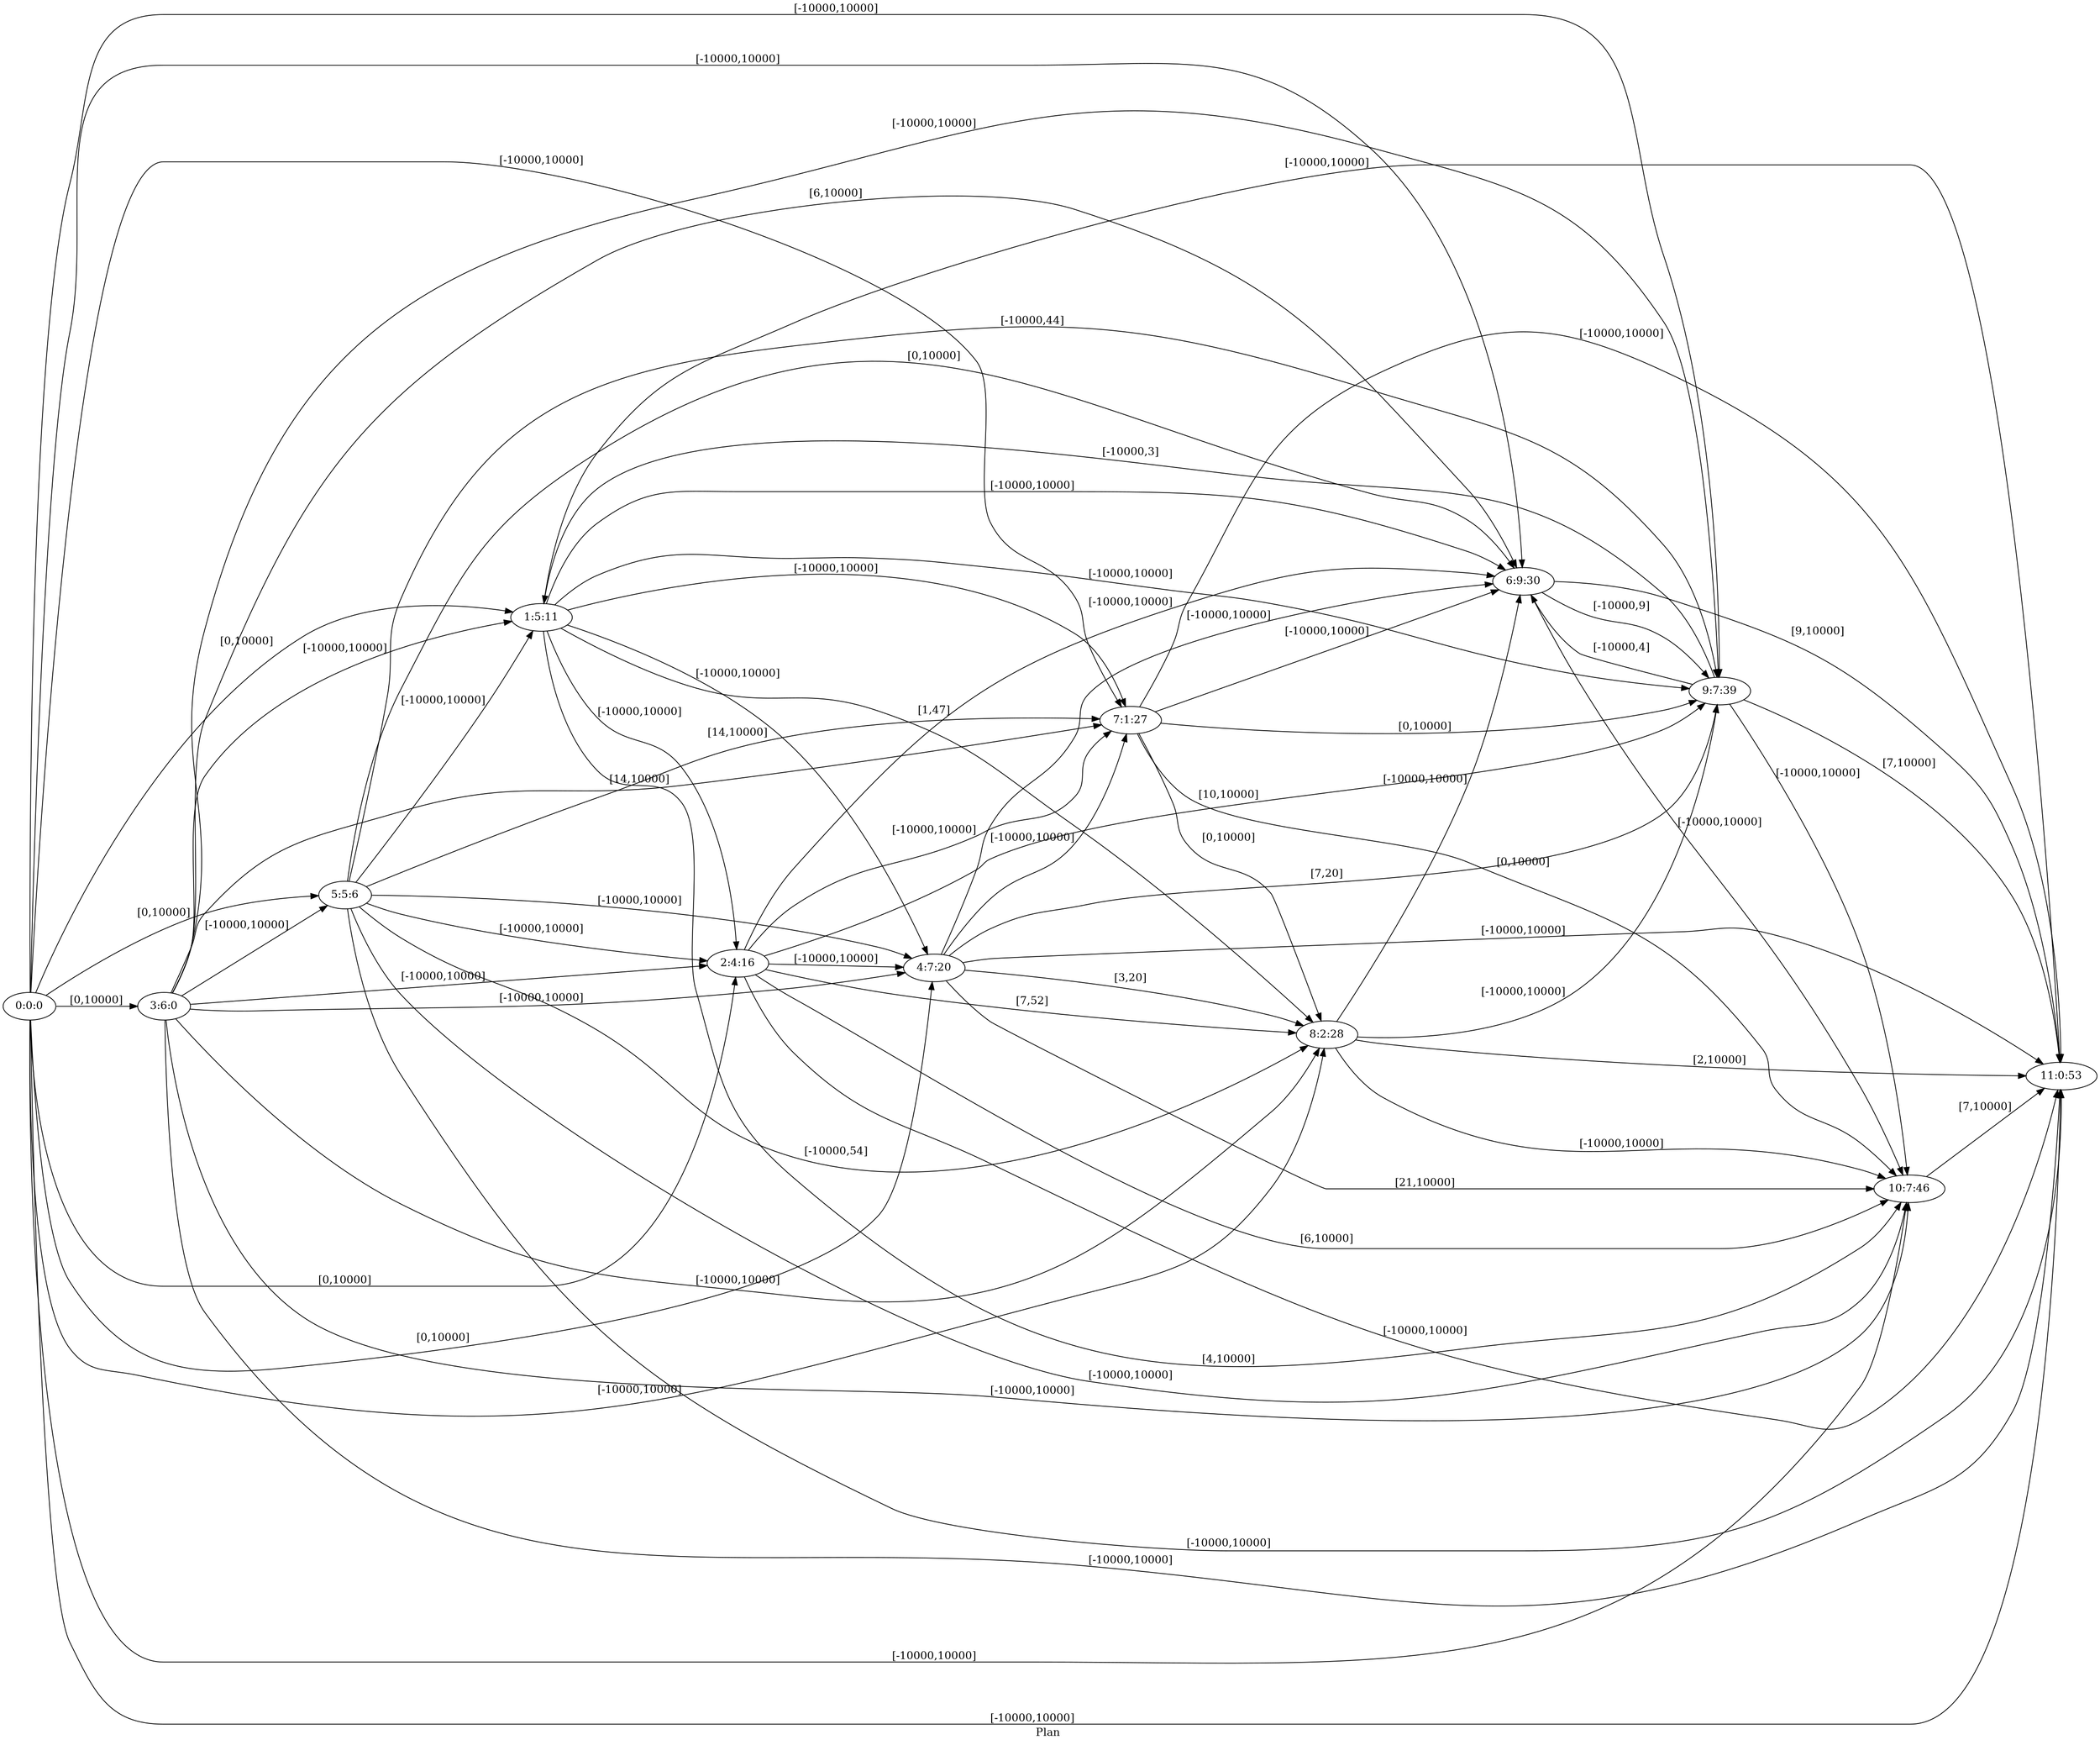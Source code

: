 digraph G {
 rankdir = LR;
 nodesep = .45; 
 size = 30;
label="Plan ";
 fldt = 0.415648;
"0:0:0"->"1:5:11"[ label = "[0,10000]"];
"0:0:0"->"2:4:16"[ label = "[0,10000]"];
"0:0:0"->"3:6:0"[ label = "[0,10000]"];
"0:0:0"->"4:7:20"[ label = "[0,10000]"];
"0:0:0"->"5:5:6"[ label = "[0,10000]"];
"0:0:0"->"6:9:30"[ label = "[-10000,10000]"];
"0:0:0"->"7:1:27"[ label = "[-10000,10000]"];
"0:0:0"->"8:2:28"[ label = "[-10000,10000]"];
"0:0:0"->"9:7:39"[ label = "[-10000,10000]"];
"0:0:0"->"10:7:46"[ label = "[-10000,10000]"];
"0:0:0"->"11:0:53"[ label = "[-10000,10000]"];
"1:5:11"->"2:4:16"[ label = "[-10000,10000]"];
"1:5:11"->"4:7:20"[ label = "[-10000,10000]"];
"1:5:11"->"6:9:30"[ label = "[-10000,10000]"];
"1:5:11"->"7:1:27"[ label = "[-10000,10000]"];
"1:5:11"->"8:2:28"[ label = "[1,47]"];
"1:5:11"->"9:7:39"[ label = "[-10000,10000]"];
"1:5:11"->"10:7:46"[ label = "[4,10000]"];
"1:5:11"->"11:0:53"[ label = "[-10000,10000]"];
"2:4:16"->"4:7:20"[ label = "[-10000,10000]"];
"2:4:16"->"6:9:30"[ label = "[-10000,10000]"];
"2:4:16"->"7:1:27"[ label = "[-10000,10000]"];
"2:4:16"->"8:2:28"[ label = "[7,52]"];
"2:4:16"->"9:7:39"[ label = "[10,10000]"];
"2:4:16"->"10:7:46"[ label = "[6,10000]"];
"2:4:16"->"11:0:53"[ label = "[-10000,10000]"];
"3:6:0"->"1:5:11"[ label = "[-10000,10000]"];
"3:6:0"->"2:4:16"[ label = "[-10000,10000]"];
"3:6:0"->"4:7:20"[ label = "[-10000,10000]"];
"3:6:0"->"5:5:6"[ label = "[-10000,10000]"];
"3:6:0"->"6:9:30"[ label = "[6,10000]"];
"3:6:0"->"7:1:27"[ label = "[14,10000]"];
"3:6:0"->"8:2:28"[ label = "[-10000,10000]"];
"3:6:0"->"9:7:39"[ label = "[-10000,10000]"];
"3:6:0"->"10:7:46"[ label = "[-10000,10000]"];
"3:6:0"->"11:0:53"[ label = "[-10000,10000]"];
"4:7:20"->"6:9:30"[ label = "[-10000,10000]"];
"4:7:20"->"7:1:27"[ label = "[-10000,10000]"];
"4:7:20"->"8:2:28"[ label = "[3,20]"];
"4:7:20"->"9:7:39"[ label = "[7,20]"];
"4:7:20"->"10:7:46"[ label = "[21,10000]"];
"4:7:20"->"11:0:53"[ label = "[-10000,10000]"];
"5:5:6"->"1:5:11"[ label = "[-10000,10000]"];
"5:5:6"->"2:4:16"[ label = "[-10000,10000]"];
"5:5:6"->"4:7:20"[ label = "[-10000,10000]"];
"5:5:6"->"6:9:30"[ label = "[0,10000]"];
"5:5:6"->"7:1:27"[ label = "[14,10000]"];
"5:5:6"->"8:2:28"[ label = "[-10000,54]"];
"5:5:6"->"9:7:39"[ label = "[-10000,44]"];
"5:5:6"->"10:7:46"[ label = "[-10000,10000]"];
"5:5:6"->"11:0:53"[ label = "[-10000,10000]"];
"6:9:30"->"9:7:39"[ label = "[-10000,9]"];
"6:9:30"->"10:7:46"[ label = "[-10000,10000]"];
"6:9:30"->"11:0:53"[ label = "[9,10000]"];
"7:1:27"->"6:9:30"[ label = "[-10000,10000]"];
"7:1:27"->"8:2:28"[ label = "[0,10000]"];
"7:1:27"->"9:7:39"[ label = "[0,10000]"];
"7:1:27"->"10:7:46"[ label = "[0,10000]"];
"7:1:27"->"11:0:53"[ label = "[-10000,10000]"];
"8:2:28"->"6:9:30"[ label = "[-10000,10000]"];
"8:2:28"->"9:7:39"[ label = "[-10000,10000]"];
"8:2:28"->"10:7:46"[ label = "[-10000,10000]"];
"8:2:28"->"11:0:53"[ label = "[2,10000]"];
"9:7:39"->"1:5:11"[ label = "[-10000,3]"];
"9:7:39"->"6:9:30"[ label = "[-10000,4]"];
"9:7:39"->"10:7:46"[ label = "[-10000,10000]"];
"9:7:39"->"11:0:53"[ label = "[7,10000]"];
"10:7:46"->"11:0:53"[ label = "[7,10000]"];
}
